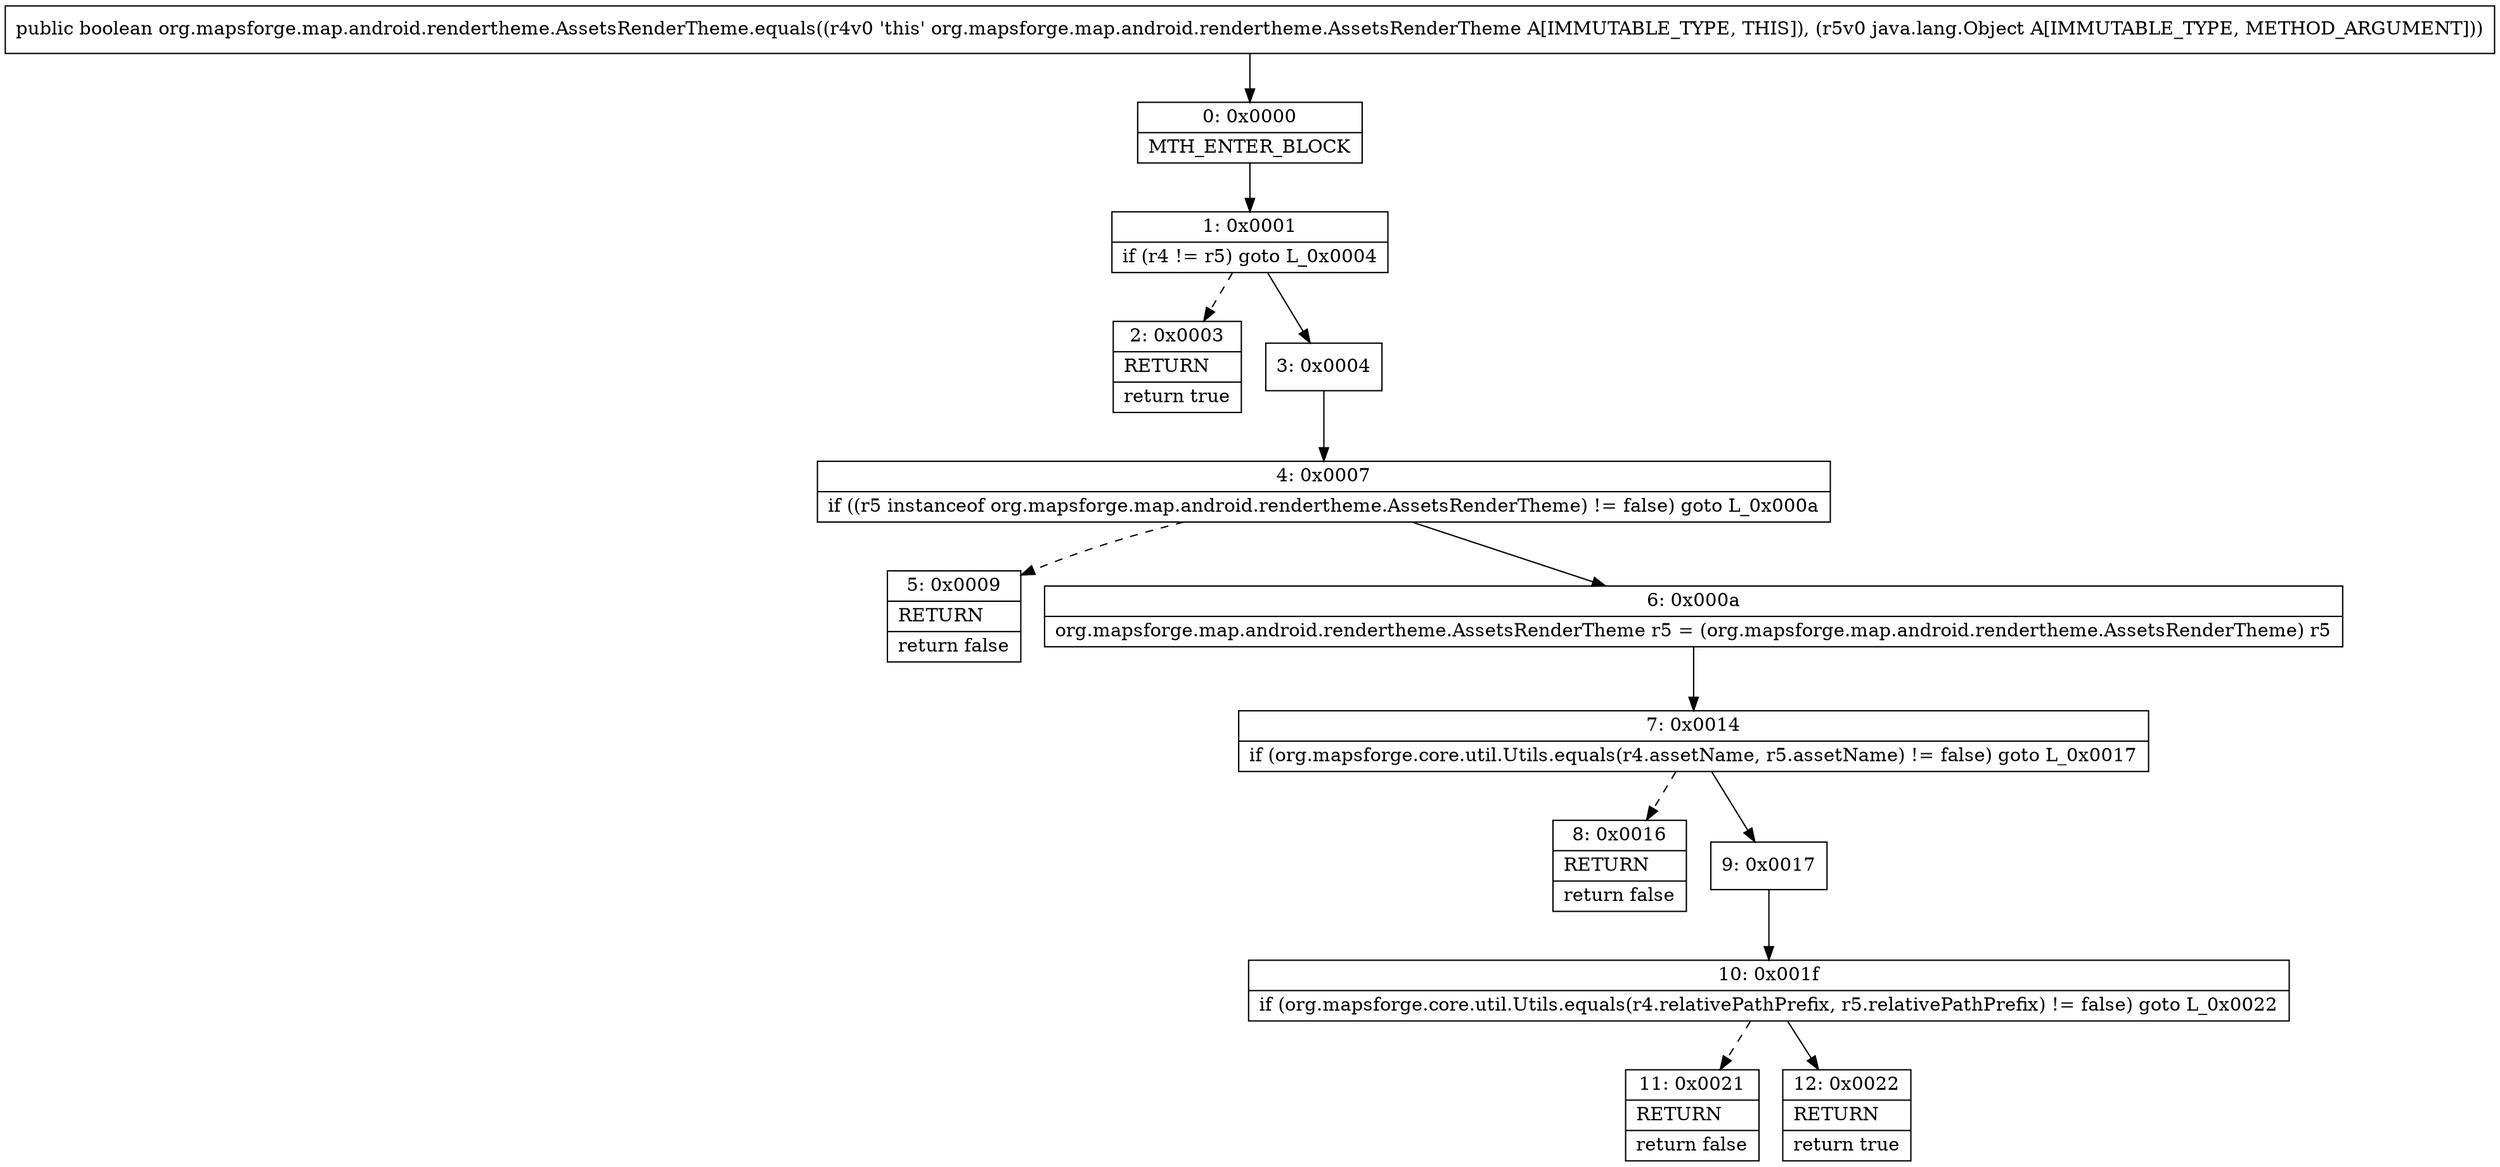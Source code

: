 digraph "CFG fororg.mapsforge.map.android.rendertheme.AssetsRenderTheme.equals(Ljava\/lang\/Object;)Z" {
Node_0 [shape=record,label="{0\:\ 0x0000|MTH_ENTER_BLOCK\l}"];
Node_1 [shape=record,label="{1\:\ 0x0001|if (r4 != r5) goto L_0x0004\l}"];
Node_2 [shape=record,label="{2\:\ 0x0003|RETURN\l|return true\l}"];
Node_3 [shape=record,label="{3\:\ 0x0004}"];
Node_4 [shape=record,label="{4\:\ 0x0007|if ((r5 instanceof org.mapsforge.map.android.rendertheme.AssetsRenderTheme) != false) goto L_0x000a\l}"];
Node_5 [shape=record,label="{5\:\ 0x0009|RETURN\l|return false\l}"];
Node_6 [shape=record,label="{6\:\ 0x000a|org.mapsforge.map.android.rendertheme.AssetsRenderTheme r5 = (org.mapsforge.map.android.rendertheme.AssetsRenderTheme) r5\l}"];
Node_7 [shape=record,label="{7\:\ 0x0014|if (org.mapsforge.core.util.Utils.equals(r4.assetName, r5.assetName) != false) goto L_0x0017\l}"];
Node_8 [shape=record,label="{8\:\ 0x0016|RETURN\l|return false\l}"];
Node_9 [shape=record,label="{9\:\ 0x0017}"];
Node_10 [shape=record,label="{10\:\ 0x001f|if (org.mapsforge.core.util.Utils.equals(r4.relativePathPrefix, r5.relativePathPrefix) != false) goto L_0x0022\l}"];
Node_11 [shape=record,label="{11\:\ 0x0021|RETURN\l|return false\l}"];
Node_12 [shape=record,label="{12\:\ 0x0022|RETURN\l|return true\l}"];
MethodNode[shape=record,label="{public boolean org.mapsforge.map.android.rendertheme.AssetsRenderTheme.equals((r4v0 'this' org.mapsforge.map.android.rendertheme.AssetsRenderTheme A[IMMUTABLE_TYPE, THIS]), (r5v0 java.lang.Object A[IMMUTABLE_TYPE, METHOD_ARGUMENT])) }"];
MethodNode -> Node_0;
Node_0 -> Node_1;
Node_1 -> Node_2[style=dashed];
Node_1 -> Node_3;
Node_3 -> Node_4;
Node_4 -> Node_5[style=dashed];
Node_4 -> Node_6;
Node_6 -> Node_7;
Node_7 -> Node_8[style=dashed];
Node_7 -> Node_9;
Node_9 -> Node_10;
Node_10 -> Node_11[style=dashed];
Node_10 -> Node_12;
}

